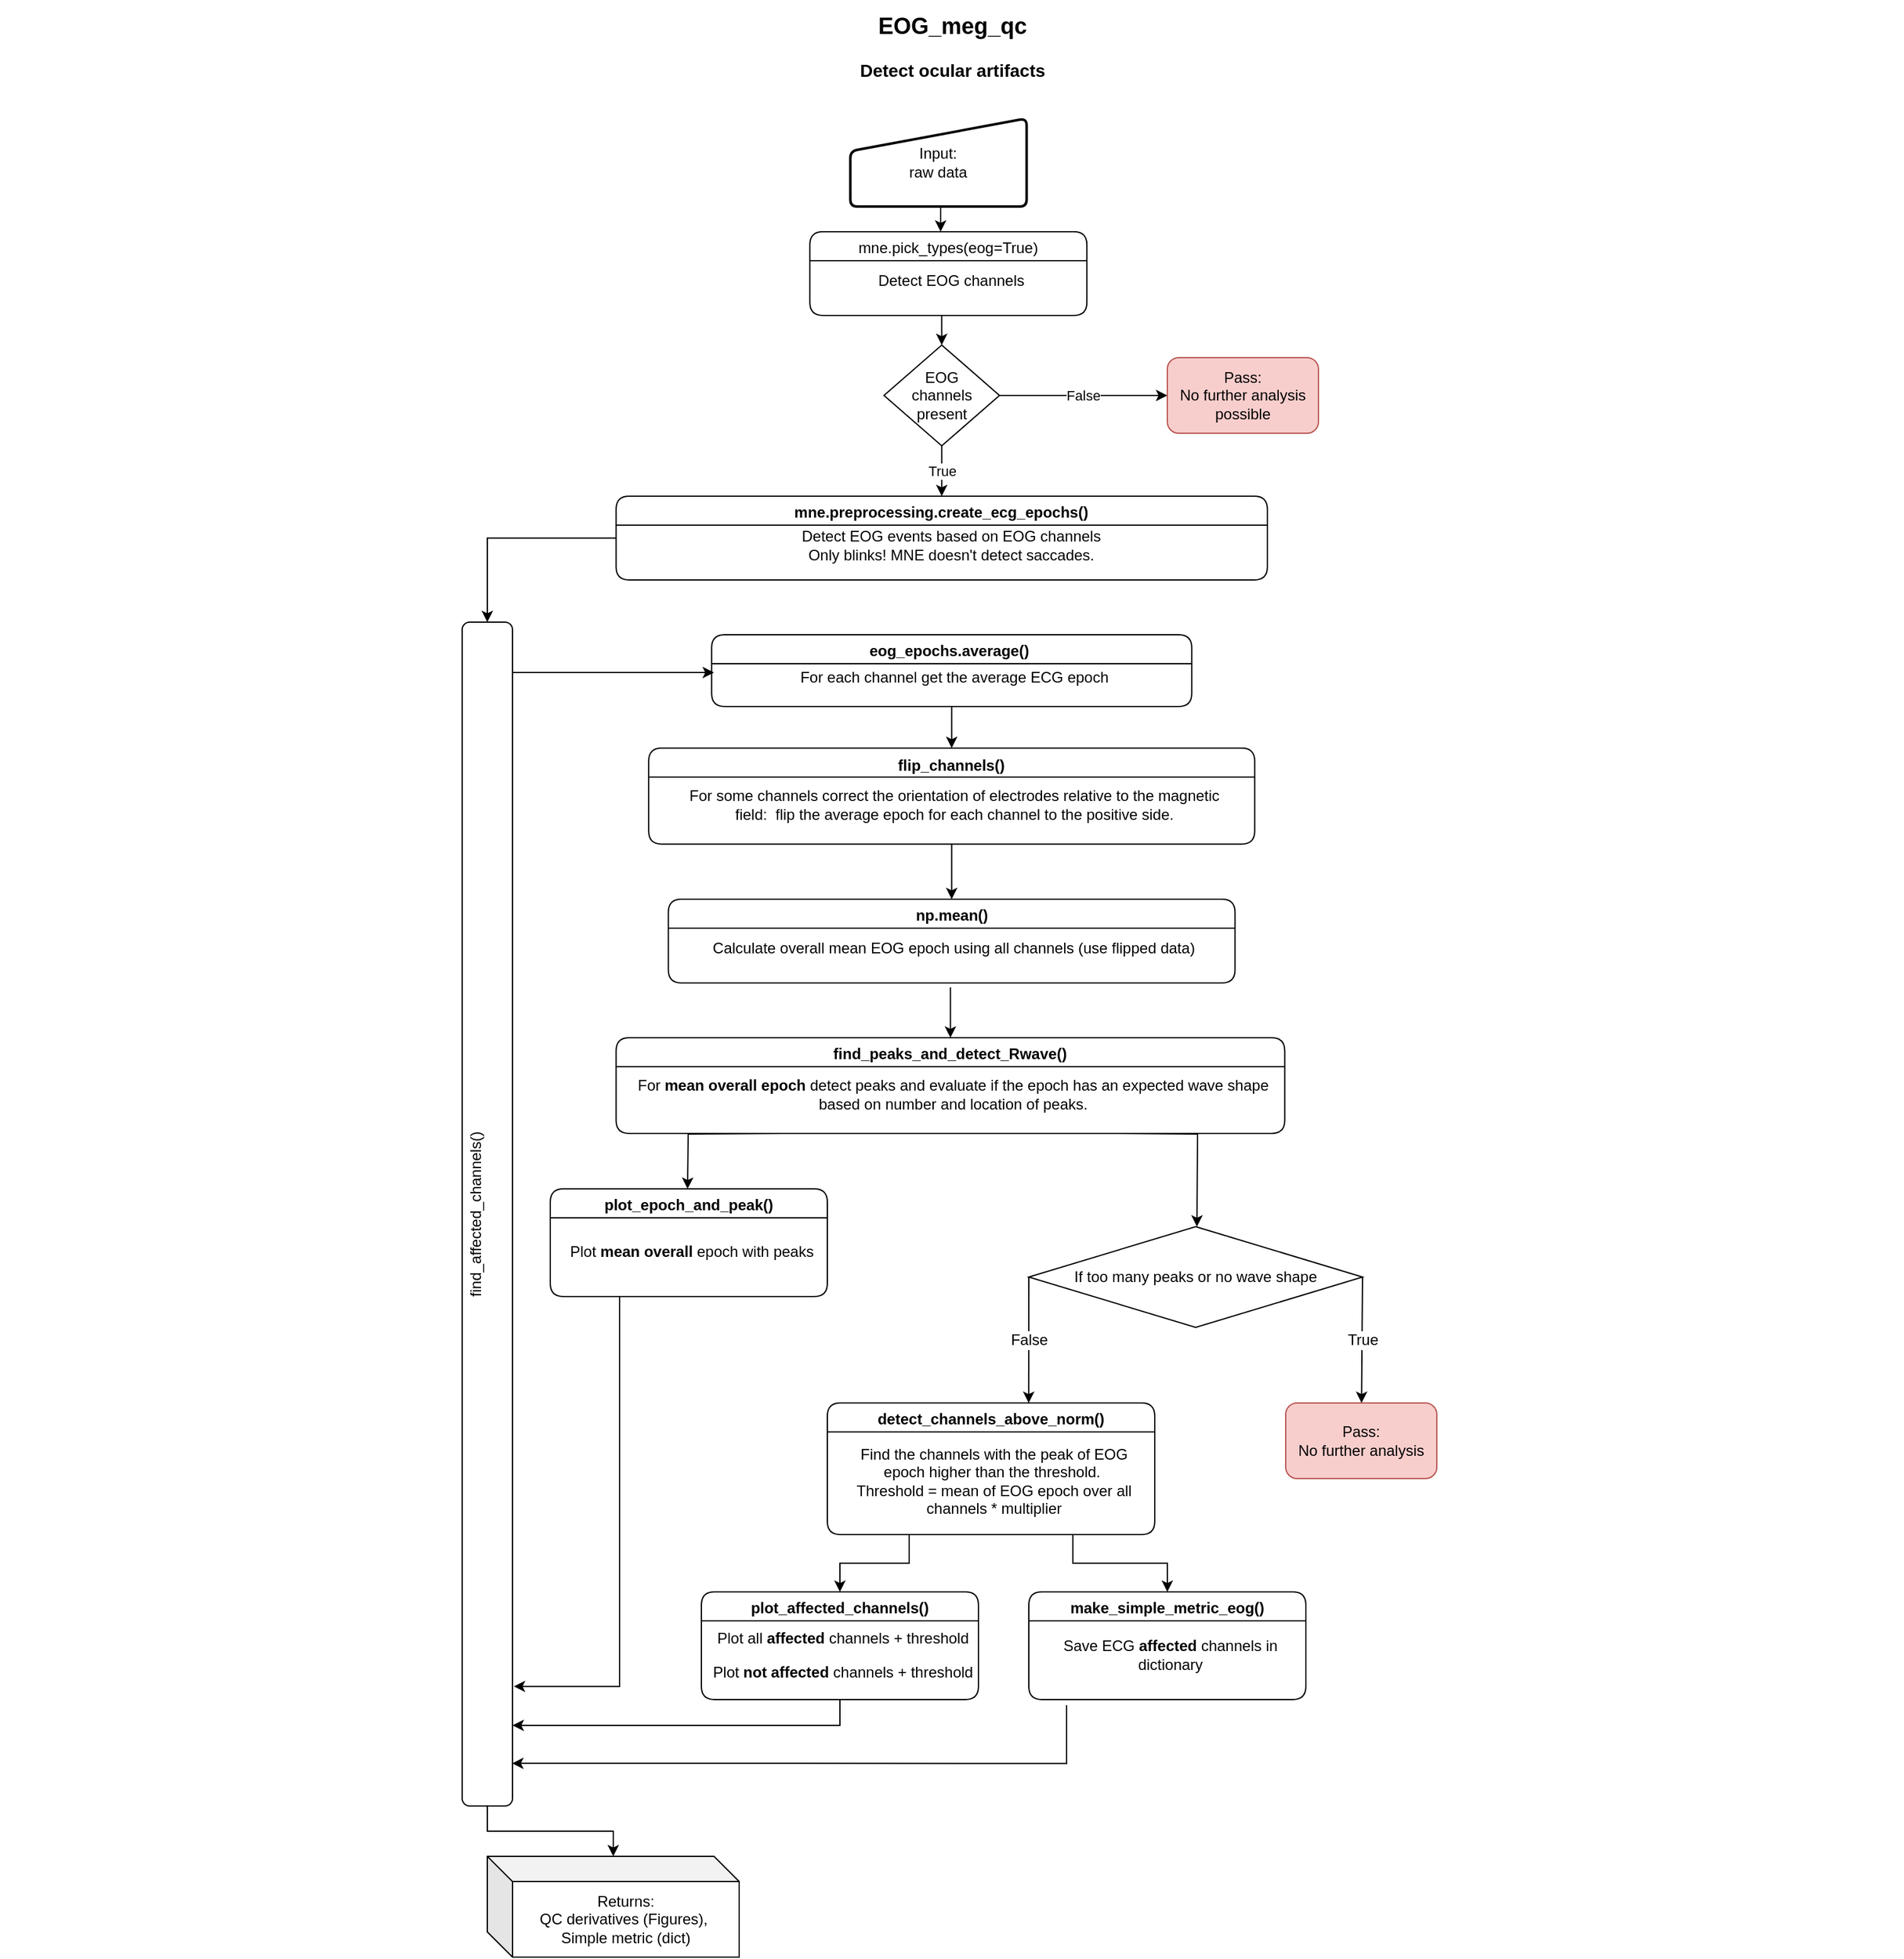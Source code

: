 <mxfile version="20.8.16" type="device"><diagram name="Page-1" id="929967ad-93f9-6ef4-fab6-5d389245f69c"><mxGraphModel dx="2874" dy="1614" grid="1" gridSize="10" guides="1" tooltips="1" connect="1" arrows="1" fold="1" page="0" pageScale="1.5" pageWidth="1169" pageHeight="826" background="none" math="0" shadow="0"><root><mxCell id="0" style=";html=1;"/><mxCell id="1" style=";html=1;" parent="0"/><mxCell id="1672d66443f91eb5-23" value="&lt;font style=&quot;font-size: 18px;&quot;&gt;EOG_meg_qc&lt;/font&gt;&lt;br&gt;&lt;font style=&quot;font-size: 14px;&quot;&gt;Detect ocular artifacts&lt;/font&gt;" style="text;strokeColor=none;fillColor=none;html=1;fontSize=28;fontStyle=1;verticalAlign=middle;align=center;" parent="1" vertex="1"><mxGeometry x="-606.24" y="-130" width="1510" height="40" as="geometry"/></mxCell><mxCell id="Gvl9bRai7-kqaHlmQmii-20" style="edgeStyle=orthogonalEdgeStyle;rounded=0;orthogonalLoop=1;jettySize=auto;html=1;fontSize=12;" parent="1" source="6Z27xeJ7nZHoDezGtsFD-11" target="Xjonhm2-U0B-5GK59xYq-40" edge="1"><mxGeometry relative="1" as="geometry"/></mxCell><mxCell id="6Z27xeJ7nZHoDezGtsFD-11" value="&lt;font style=&quot;font-size: 12px;&quot;&gt;find_affected_channels()&lt;br style=&quot;&quot;&gt;&lt;/font&gt;&lt;font style=&quot;font-size: 18px;&quot;&gt;&lt;span style=&quot;color: rgb(121, 94, 38); font-size: 18px;&quot;&gt;&lt;br style=&quot;font-size: 18px;&quot;&gt;&lt;/span&gt;&lt;/font&gt;" style="rounded=1;whiteSpace=wrap;html=1;fontSize=18;horizontal=0;fontFamily=Helvetica;" parent="1" vertex="1"><mxGeometry x="-240" y="350" width="40" height="940" as="geometry"/></mxCell><mxCell id="zAq0UgccNl3Q0LSlkQsO-5" style="edgeStyle=orthogonalEdgeStyle;rounded=0;orthogonalLoop=1;jettySize=auto;html=1;exitX=0.5;exitY=1;exitDx=0;exitDy=0;entryX=0.472;entryY=0;entryDx=0;entryDy=0;entryPerimeter=0;fontFamily=Helvetica;fontColor=#000000;" parent="1" source="Xjonhm2-U0B-5GK59xYq-1" target="zAq0UgccNl3Q0LSlkQsO-3" edge="1"><mxGeometry relative="1" as="geometry"/></mxCell><mxCell id="Xjonhm2-U0B-5GK59xYq-1" value="Input:&lt;br&gt;raw data" style="html=1;strokeWidth=2;shape=manualInput;whiteSpace=wrap;rounded=1;size=26;arcSize=11;fontFamily=Helvetica;" parent="1" vertex="1"><mxGeometry x="68.27" y="-50" width="140" height="70" as="geometry"/></mxCell><mxCell id="Xjonhm2-U0B-5GK59xYq-2" value="" style="group" parent="1" vertex="1" connectable="0"><mxGeometry x="-117.75" y="250" width="527.75" height="70" as="geometry"/></mxCell><mxCell id="Xjonhm2-U0B-5GK59xYq-3" value="&lt;div style=&quot;font-size: 12px;&quot;&gt;&lt;font style=&quot;font-size: 12px;&quot;&gt;Detect EOG events&amp;nbsp;&lt;/font&gt;&lt;span style=&quot;background-color: initial;&quot;&gt;based on EOG channels&lt;/span&gt;&lt;/div&gt;&lt;div style=&quot;font-size: 12px;&quot;&gt;Only blinks! MNE doesn't detect saccades.&lt;/div&gt;" style="text;html=1;strokeColor=none;fillColor=default;align=center;verticalAlign=middle;whiteSpace=wrap;rounded=0;fontSize=18;spacingTop=5;spacing=0;spacingBottom=5;spacingLeft=10;spacingRight=5;container=0;" parent="Xjonhm2-U0B-5GK59xYq-2" vertex="1"><mxGeometry y="8.4" width="527.75" height="61.6" as="geometry"/></mxCell><mxCell id="Xjonhm2-U0B-5GK59xYq-4" value="&lt;div style=&quot;border-color: var(--border-color); line-height: 18px; font-size: 12px;&quot;&gt;&lt;font style=&quot;border-color: var(--border-color); font-size: 12px;&quot;&gt;mne.preprocessing.&lt;/font&gt;&lt;span style=&quot;background-color: initial;&quot;&gt;create_ecg_epochs()&lt;/span&gt;&lt;/div&gt;" style="swimlane;whiteSpace=wrap;html=1;fontSize=18;container=0;rounded=1;perimeterSpacing=0;fillColor=default;fillStyle=solid;swimlaneLine=1;startSize=23;" parent="Xjonhm2-U0B-5GK59xYq-2" vertex="1"><mxGeometry width="517.195" height="66.5" as="geometry"/></mxCell><mxCell id="Xjonhm2-U0B-5GK59xYq-5" value="" style="group" parent="1" vertex="1" connectable="0"><mxGeometry x="-41.87" y="360" width="381.25" height="60" as="geometry"/></mxCell><mxCell id="Xjonhm2-U0B-5GK59xYq-6" value="&lt;div style=&quot;font-size: 12px;&quot;&gt;&lt;p style=&quot;border-color: var(--border-color); text-align: left;&quot;&gt;For each channel get the average ECG epoch&lt;/p&gt;&lt;/div&gt;" style="text;html=1;strokeColor=none;fillColor=default;align=center;verticalAlign=middle;whiteSpace=wrap;rounded=0;fontSize=18;spacingTop=5;spacing=0;spacingBottom=5;spacingLeft=10;spacingRight=5;container=0;" parent="Xjonhm2-U0B-5GK59xYq-5" vertex="1"><mxGeometry y="7.2" width="381.25" height="52.8" as="geometry"/></mxCell><mxCell id="Xjonhm2-U0B-5GK59xYq-7" value="&lt;div style=&quot;border-color: var(--border-color); line-height: 18px; font-size: 12px;&quot;&gt;eog_epochs&lt;span style=&quot;border-color: var(--border-color); background-color: initial;&quot;&gt;.&lt;/span&gt;&lt;span style=&quot;border-color: var(--border-color); background-color: initial;&quot;&gt;average()&amp;nbsp;&lt;/span&gt;&lt;br&gt;&lt;/div&gt;" style="swimlane;whiteSpace=wrap;html=1;fontSize=18;container=0;rounded=1;perimeterSpacing=0;fillColor=default;fillStyle=solid;swimlaneLine=1;startSize=23;" parent="Xjonhm2-U0B-5GK59xYq-5" vertex="1"><mxGeometry width="381.25" height="57" as="geometry"/></mxCell><mxCell id="Xjonhm2-U0B-5GK59xYq-8" value="" style="group;fontSize=12;" parent="1" vertex="1" connectable="0"><mxGeometry x="-91.87" y="450" width="481.25" height="80" as="geometry"/></mxCell><mxCell id="Xjonhm2-U0B-5GK59xYq-9" value="&lt;p style=&quot;border-color: var(--border-color);&quot;&gt;For some channels correct the orientation of electrodes relative to the magnetic field:&amp;nbsp;&amp;nbsp;&lt;span style=&quot;background-color: initial;&quot;&gt;flip the average epoch for each channel&amp;nbsp;&lt;/span&gt;&lt;span style=&quot;background-color: initial;&quot;&gt;to the positive side.&lt;/span&gt;&lt;/p&gt;" style="text;html=1;strokeColor=none;fillColor=default;align=center;verticalAlign=middle;whiteSpace=wrap;rounded=0;fontSize=12;spacingTop=5;spacing=0;spacingBottom=5;spacingLeft=10;spacingRight=5;container=0;" parent="Xjonhm2-U0B-5GK59xYq-8" vertex="1"><mxGeometry y="9.143" width="481.25" height="70.857" as="geometry"/></mxCell><mxCell id="Xjonhm2-U0B-5GK59xYq-10" value="&lt;font style=&quot;font-size: 12px;&quot;&gt;flip_channels()&lt;/font&gt;" style="swimlane;whiteSpace=wrap;html=1;fontSize=18;container=0;rounded=1;perimeterSpacing=0;fillColor=default;fillStyle=solid;swimlaneLine=1;" parent="Xjonhm2-U0B-5GK59xYq-8" vertex="1"><mxGeometry width="481.25" height="76.19" as="geometry"/></mxCell><mxCell id="Xjonhm2-U0B-5GK59xYq-14" value="" style="group" parent="1" vertex="1" connectable="0"><mxGeometry x="-76.25" y="570" width="450" height="70" as="geometry"/></mxCell><mxCell id="Xjonhm2-U0B-5GK59xYq-15" value="&lt;div style=&quot;font-size: 12px;&quot;&gt;&lt;p style=&quot;border-color: var(--border-color); text-align: left;&quot;&gt;&lt;font style=&quot;border-color: var(--border-color); font-size: 12px; background-color: initial;&quot;&gt;Calculate overall mean EOG epoch using&lt;/font&gt;&amp;nbsp;all channels (use flipped data)&lt;br&gt;&lt;/p&gt;&lt;/div&gt;" style="text;html=1;strokeColor=none;fillColor=default;align=center;verticalAlign=middle;whiteSpace=wrap;rounded=0;fontSize=18;spacingTop=5;spacing=0;spacingBottom=5;spacingLeft=10;spacingRight=5;container=0;" parent="Xjonhm2-U0B-5GK59xYq-14" vertex="1"><mxGeometry x="-1" y="8.4" width="450.0" height="61.6" as="geometry"/></mxCell><mxCell id="Xjonhm2-U0B-5GK59xYq-16" value="&lt;div style=&quot;border-color: var(--border-color); line-height: 18px; font-size: 12px;&quot;&gt;np.mean(&lt;span style=&quot;border-color: var(--border-color);&quot;&gt;)&lt;/span&gt;&lt;br&gt;&lt;/div&gt;" style="swimlane;whiteSpace=wrap;html=1;fontSize=18;container=0;rounded=1;perimeterSpacing=0;fillColor=default;fillStyle=solid;swimlaneLine=1;startSize=23;" parent="Xjonhm2-U0B-5GK59xYq-14" vertex="1"><mxGeometry width="450.0" height="66.5" as="geometry"/></mxCell><mxCell id="Xjonhm2-U0B-5GK59xYq-17" value="" style="group" parent="1" vertex="1" connectable="0"><mxGeometry x="-117.75" y="680" width="531" height="80" as="geometry"/></mxCell><mxCell id="Xjonhm2-U0B-5GK59xYq-18" value="&lt;div style=&quot;font-size: 12px;&quot;&gt;&lt;p style=&quot;border-color: var(--border-color);&quot;&gt;&lt;font style=&quot;border-color: var(--border-color); font-size: 12px; background-color: initial;&quot;&gt;For&amp;nbsp;&lt;b style=&quot;border-color: var(--border-color);&quot;&gt;mean overall epoch&amp;nbsp;&lt;/b&gt;&lt;/font&gt;detect peaks and evaluate if the epoch has an expected wave shape based on number and location of peaks.&lt;br style=&quot;border-color: var(--border-color); font-size: 18px;&quot;&gt;&lt;/p&gt;&lt;/div&gt;" style="text;html=1;strokeColor=none;fillColor=default;align=center;verticalAlign=middle;whiteSpace=wrap;rounded=0;fontSize=18;spacingTop=5;spacing=0;spacingBottom=5;spacingLeft=10;spacingRight=5;container=0;" parent="Xjonhm2-U0B-5GK59xYq-17" vertex="1"><mxGeometry y="9.6" width="531" height="70.4" as="geometry"/></mxCell><mxCell id="Xjonhm2-U0B-5GK59xYq-19" value="&lt;div style=&quot;border-color: var(--border-color); line-height: 18px; font-size: 12px;&quot;&gt;find_peaks_and_detect_Rwave()&lt;br&gt;&lt;/div&gt;" style="swimlane;whiteSpace=wrap;html=1;fontSize=18;container=0;rounded=1;perimeterSpacing=0;fillColor=default;fillStyle=solid;swimlaneLine=1;startSize=23;" parent="Xjonhm2-U0B-5GK59xYq-17" vertex="1"><mxGeometry width="531" height="76" as="geometry"/></mxCell><mxCell id="Xjonhm2-U0B-5GK59xYq-20" value="" style="group" parent="1" vertex="1" connectable="0"><mxGeometry x="-50" y="1120" width="220" height="90" as="geometry"/></mxCell><mxCell id="Xjonhm2-U0B-5GK59xYq-21" value="&lt;div style=&quot;font-size: 12px;&quot;&gt;&lt;p style=&quot;border-color: var(--border-color);&quot;&gt;Plot all&lt;b&gt; affected&lt;/b&gt; channels + threshold&lt;/p&gt;&lt;p style=&quot;border-color: var(--border-color);&quot;&gt;Plot &lt;b&gt;not affected &lt;/b&gt;channels + threshold&lt;/p&gt;&lt;/div&gt;" style="text;html=1;strokeColor=none;fillColor=default;align=center;verticalAlign=middle;whiteSpace=wrap;rounded=0;fontSize=18;spacingTop=5;spacing=0;spacingBottom=5;spacingLeft=10;spacingRight=5;container=0;" parent="Xjonhm2-U0B-5GK59xYq-20" vertex="1"><mxGeometry y="10.8" width="220" height="79.2" as="geometry"/></mxCell><mxCell id="Xjonhm2-U0B-5GK59xYq-22" value="&lt;div style=&quot;border-color: var(--border-color); line-height: 18px; font-size: 12px;&quot;&gt;plot_affected_channels()&lt;br&gt;&lt;/div&gt;" style="swimlane;whiteSpace=wrap;html=1;fontSize=18;container=0;rounded=1;perimeterSpacing=0;fillColor=default;fillStyle=solid;swimlaneLine=1;startSize=23;" parent="Xjonhm2-U0B-5GK59xYq-20" vertex="1"><mxGeometry width="220" height="85.5" as="geometry"/></mxCell><mxCell id="Xjonhm2-U0B-5GK59xYq-23" value="" style="group" parent="1" vertex="1" connectable="0"><mxGeometry x="-170" y="800" width="220" height="90" as="geometry"/></mxCell><mxCell id="Xjonhm2-U0B-5GK59xYq-24" value="&lt;div style=&quot;font-size: 12px;&quot;&gt;&lt;p style=&quot;border-color: var(--border-color); text-align: left;&quot;&gt;Plot&amp;nbsp;&lt;b style=&quot;border-color: var(--border-color); text-align: center;&quot;&gt;mean overall&lt;/b&gt;&lt;span style=&quot;text-align: center;&quot;&gt;&amp;nbsp;epoch with peaks&lt;/span&gt;&lt;br&gt;&lt;/p&gt;&lt;/div&gt;" style="text;html=1;strokeColor=none;fillColor=default;align=center;verticalAlign=middle;whiteSpace=wrap;rounded=0;fontSize=18;spacingTop=5;spacing=0;spacingBottom=5;spacingLeft=10;spacingRight=5;container=0;" parent="Xjonhm2-U0B-5GK59xYq-23" vertex="1"><mxGeometry y="10.8" width="220" height="79.2" as="geometry"/></mxCell><mxCell id="Xjonhm2-U0B-5GK59xYq-25" value="&lt;div style=&quot;border-color: var(--border-color); line-height: 18px; font-size: 12px;&quot;&gt;plot_epoch_and_peak()&lt;br&gt;&lt;/div&gt;" style="swimlane;whiteSpace=wrap;html=1;fontSize=18;container=0;rounded=1;perimeterSpacing=0;fillColor=default;fillStyle=solid;swimlaneLine=1;startSize=23;" parent="Xjonhm2-U0B-5GK59xYq-23" vertex="1"><mxGeometry width="220" height="85.5" as="geometry"/></mxCell><mxCell id="Xjonhm2-U0B-5GK59xYq-26" value="If too many peaks or no wave shape" style="rhombus;whiteSpace=wrap;html=1;fontSize=12;" parent="1" vertex="1"><mxGeometry x="210" y="830" width="265" height="80" as="geometry"/></mxCell><mxCell id="Xjonhm2-U0B-5GK59xYq-27" value="Pass:&lt;br&gt;No further analysis" style="rounded=1;whiteSpace=wrap;html=1;fontSize=12;fillColor=#f8cecc;strokeColor=#b85450;" parent="1" vertex="1"><mxGeometry x="414" y="970" width="120" height="60" as="geometry"/></mxCell><mxCell id="Xjonhm2-U0B-5GK59xYq-30" value="" style="group" parent="1" vertex="1" connectable="0"><mxGeometry x="50" y="970" width="260" height="110" as="geometry"/></mxCell><mxCell id="Xjonhm2-U0B-5GK59xYq-31" value="&lt;div style=&quot;font-size: 12px;&quot;&gt;&lt;div style=&quot;border-color: var(--border-color);&quot;&gt;Find the channels with the&amp;nbsp;&lt;span style=&quot;border-color: var(--border-color); background-color: initial;&quot;&gt;peak&lt;/span&gt;&lt;span style=&quot;border-color: var(--border-color); background-color: initial;&quot;&gt;&amp;nbsp;of EOG epoch higher than the threshold.&amp;nbsp;&lt;/span&gt;&lt;/div&gt;&lt;div style=&quot;border-color: var(--border-color);&quot;&gt;&lt;span style=&quot;border-color: var(--border-color); background-color: initial;&quot;&gt;Threshold = mean of EOG epoch over all channels * multiplier&lt;/span&gt;&lt;/div&gt;&lt;/div&gt;" style="text;html=1;strokeColor=none;fillColor=default;align=center;verticalAlign=middle;whiteSpace=wrap;rounded=0;fontSize=18;spacingTop=5;spacing=0;spacingBottom=5;spacingLeft=10;spacingRight=5;container=0;" parent="Xjonhm2-U0B-5GK59xYq-30" vertex="1"><mxGeometry y="13.2" width="260.0" height="96.8" as="geometry"/></mxCell><mxCell id="Xjonhm2-U0B-5GK59xYq-32" value="&lt;div style=&quot;border-color: var(--border-color); line-height: 18px; font-size: 12px;&quot;&gt;detect_channels_above_norm()&lt;br&gt;&lt;/div&gt;" style="swimlane;whiteSpace=wrap;html=1;fontSize=18;container=0;rounded=1;perimeterSpacing=0;fillColor=default;fillStyle=solid;swimlaneLine=1;startSize=23;" parent="Xjonhm2-U0B-5GK59xYq-30" vertex="1"><mxGeometry width="260.0" height="104.5" as="geometry"/></mxCell><mxCell id="Xjonhm2-U0B-5GK59xYq-37" value="" style="group" parent="1" vertex="1" connectable="0"><mxGeometry x="210" y="1120" width="220" height="90" as="geometry"/></mxCell><mxCell id="Xjonhm2-U0B-5GK59xYq-38" value="&lt;div style=&quot;font-size: 12px;&quot;&gt;&lt;p style=&quot;border-color: var(--border-color);&quot;&gt;Save ECG&amp;nbsp;&lt;b&gt;affected&lt;/b&gt; channels in dictionary&lt;br&gt;&lt;/p&gt;&lt;/div&gt;" style="text;html=1;strokeColor=none;fillColor=default;align=center;verticalAlign=middle;whiteSpace=wrap;rounded=0;fontSize=18;spacingTop=5;spacing=0;spacingBottom=5;spacingLeft=10;spacingRight=5;container=0;" parent="Xjonhm2-U0B-5GK59xYq-37" vertex="1"><mxGeometry y="10.8" width="220" height="79.2" as="geometry"/></mxCell><mxCell id="Xjonhm2-U0B-5GK59xYq-39" value="&lt;div style=&quot;border-color: var(--border-color); line-height: 18px; font-size: 12px;&quot;&gt;make_simple_metric_eog()&lt;br&gt;&lt;/div&gt;" style="swimlane;whiteSpace=wrap;html=1;fontSize=18;container=0;rounded=1;perimeterSpacing=0;fillColor=default;fillStyle=solid;swimlaneLine=1;startSize=23;" parent="Xjonhm2-U0B-5GK59xYq-37" vertex="1"><mxGeometry width="220" height="85.5" as="geometry"/></mxCell><mxCell id="Xjonhm2-U0B-5GK59xYq-40" value="&lt;div style=&quot;border-color: var(--border-color);&quot;&gt;Returns:&lt;/div&gt;&lt;div style=&quot;border-color: var(--border-color);&quot;&gt;QC derivatives (Figures),&amp;nbsp;&lt;/div&gt;&lt;div style=&quot;border-color: var(--border-color);&quot;&gt;Simple metric (dict)&lt;/div&gt;" style="shape=cube;whiteSpace=wrap;html=1;boundedLbl=1;backgroundOutline=1;darkOpacity=0.05;darkOpacity2=0.1;" parent="1" vertex="1"><mxGeometry x="-220" y="1330" width="200" height="80" as="geometry"/></mxCell><mxCell id="Xjonhm2-U0B-5GK59xYq-54" style="edgeStyle=orthogonalEdgeStyle;rounded=0;orthogonalLoop=1;jettySize=auto;html=1;exitX=0.5;exitY=1;exitDx=0;exitDy=0;entryX=0.5;entryY=0;entryDx=0;entryDy=0;fontSize=12;" parent="1" source="Xjonhm2-U0B-5GK59xYq-7" target="Xjonhm2-U0B-5GK59xYq-10" edge="1"><mxGeometry relative="1" as="geometry"/></mxCell><mxCell id="Xjonhm2-U0B-5GK59xYq-55" style="edgeStyle=orthogonalEdgeStyle;rounded=0;orthogonalLoop=1;jettySize=auto;html=1;exitX=0.5;exitY=1;exitDx=0;exitDy=0;entryX=0.5;entryY=0;entryDx=0;entryDy=0;fontSize=12;" parent="1" source="Xjonhm2-U0B-5GK59xYq-10" target="Xjonhm2-U0B-5GK59xYq-16" edge="1"><mxGeometry relative="1" as="geometry"/></mxCell><mxCell id="Xjonhm2-U0B-5GK59xYq-56" style="edgeStyle=orthogonalEdgeStyle;rounded=0;orthogonalLoop=1;jettySize=auto;html=1;exitX=0.5;exitY=1;exitDx=0;exitDy=0;entryX=0.5;entryY=0;entryDx=0;entryDy=0;fontSize=12;" parent="1" source="Xjonhm2-U0B-5GK59xYq-15" target="Xjonhm2-U0B-5GK59xYq-19" edge="1"><mxGeometry relative="1" as="geometry"/></mxCell><mxCell id="Xjonhm2-U0B-5GK59xYq-57" style="edgeStyle=orthogonalEdgeStyle;rounded=0;orthogonalLoop=1;jettySize=auto;html=1;exitX=0.25;exitY=1;exitDx=0;exitDy=0;entryX=0.5;entryY=0;entryDx=0;entryDy=0;fontSize=12;" parent="1" source="Xjonhm2-U0B-5GK59xYq-32" target="Xjonhm2-U0B-5GK59xYq-22" edge="1"><mxGeometry relative="1" as="geometry"/></mxCell><mxCell id="Xjonhm2-U0B-5GK59xYq-58" style="edgeStyle=orthogonalEdgeStyle;rounded=0;orthogonalLoop=1;jettySize=auto;html=1;exitX=0.75;exitY=1;exitDx=0;exitDy=0;fontSize=12;" parent="1" source="Xjonhm2-U0B-5GK59xYq-32" target="Xjonhm2-U0B-5GK59xYq-39" edge="1"><mxGeometry relative="1" as="geometry"/></mxCell><mxCell id="Gvl9bRai7-kqaHlmQmii-4" style="edgeStyle=orthogonalEdgeStyle;rounded=0;orthogonalLoop=1;jettySize=auto;html=1;entryX=0.5;entryY=0;entryDx=0;entryDy=0;fontSize=12;" parent="1" source="Xjonhm2-U0B-5GK59xYq-4" target="6Z27xeJ7nZHoDezGtsFD-11" edge="1"><mxGeometry relative="1" as="geometry"/></mxCell><mxCell id="Gvl9bRai7-kqaHlmQmii-7" value="" style="endArrow=classic;html=1;rounded=0;fontSize=12;" parent="1" edge="1"><mxGeometry width="50" height="50" relative="1" as="geometry"><mxPoint x="-200" y="390" as="sourcePoint"/><mxPoint x="-40" y="390" as="targetPoint"/></mxGeometry></mxCell><mxCell id="Gvl9bRai7-kqaHlmQmii-10" style="edgeStyle=orthogonalEdgeStyle;rounded=0;orthogonalLoop=1;jettySize=auto;html=1;fontSize=12;exitX=0.5;exitY=1;exitDx=0;exitDy=0;" parent="1" source="Xjonhm2-U0B-5GK59xYq-22" target="6Z27xeJ7nZHoDezGtsFD-11" edge="1"><mxGeometry relative="1" as="geometry"><Array as="points"><mxPoint x="60" y="1226"/></Array></mxGeometry></mxCell><mxCell id="Gvl9bRai7-kqaHlmQmii-11" style="edgeStyle=orthogonalEdgeStyle;rounded=0;orthogonalLoop=1;jettySize=auto;html=1;entryX=0.992;entryY=0.964;entryDx=0;entryDy=0;entryPerimeter=0;fontSize=12;" parent="1" source="Xjonhm2-U0B-5GK59xYq-38" target="6Z27xeJ7nZHoDezGtsFD-11" edge="1"><mxGeometry relative="1" as="geometry"><Array as="points"><mxPoint x="240" y="1256"/></Array></mxGeometry></mxCell><mxCell id="Gvl9bRai7-kqaHlmQmii-12" value="" style="endArrow=classic;html=1;rounded=0;fontSize=12;exitX=0;exitY=0.5;exitDx=0;exitDy=0;entryX=0.615;entryY=0;entryDx=0;entryDy=0;entryPerimeter=0;" parent="1" source="Xjonhm2-U0B-5GK59xYq-26" target="Xjonhm2-U0B-5GK59xYq-32" edge="1"><mxGeometry relative="1" as="geometry"><mxPoint x="100" y="1020" as="sourcePoint"/><mxPoint x="200" y="1020" as="targetPoint"/></mxGeometry></mxCell><mxCell id="Gvl9bRai7-kqaHlmQmii-13" value="False" style="edgeLabel;resizable=0;html=1;align=center;verticalAlign=middle;fontSize=12;" parent="Gvl9bRai7-kqaHlmQmii-12" connectable="0" vertex="1"><mxGeometry relative="1" as="geometry"/></mxCell><mxCell id="Gvl9bRai7-kqaHlmQmii-15" value="" style="endArrow=classic;html=1;rounded=0;fontSize=12;exitX=1;exitY=0.5;exitDx=0;exitDy=0;" parent="1" source="Xjonhm2-U0B-5GK59xYq-26" target="Xjonhm2-U0B-5GK59xYq-27" edge="1"><mxGeometry relative="1" as="geometry"><mxPoint x="100" y="1120" as="sourcePoint"/><mxPoint x="200" y="1120" as="targetPoint"/></mxGeometry></mxCell><mxCell id="Gvl9bRai7-kqaHlmQmii-16" value="True" style="edgeLabel;resizable=0;html=1;align=center;verticalAlign=middle;fontSize=12;" parent="Gvl9bRai7-kqaHlmQmii-15" connectable="0" vertex="1"><mxGeometry relative="1" as="geometry"/></mxCell><mxCell id="Gvl9bRai7-kqaHlmQmii-17" style="edgeStyle=orthogonalEdgeStyle;rounded=0;orthogonalLoop=1;jettySize=auto;html=1;exitX=0.75;exitY=1;exitDx=0;exitDy=0;entryX=0.5;entryY=0;entryDx=0;entryDy=0;fontSize=12;" parent="1" edge="1"><mxGeometry relative="1" as="geometry"><mxPoint x="281.5" y="756" as="sourcePoint"/><mxPoint x="343.5" y="830" as="targetPoint"/></mxGeometry></mxCell><mxCell id="Gvl9bRai7-kqaHlmQmii-18" style="edgeStyle=orthogonalEdgeStyle;rounded=0;orthogonalLoop=1;jettySize=auto;html=1;exitX=0.25;exitY=1;exitDx=0;exitDy=0;entryX=0.5;entryY=0;entryDx=0;entryDy=0;fontSize=12;" parent="1" edge="1"><mxGeometry relative="1" as="geometry"><mxPoint x="14" y="756" as="sourcePoint"/><mxPoint x="-61" y="800" as="targetPoint"/></mxGeometry></mxCell><mxCell id="Gvl9bRai7-kqaHlmQmii-19" style="edgeStyle=orthogonalEdgeStyle;rounded=0;orthogonalLoop=1;jettySize=auto;html=1;exitX=0.25;exitY=1;exitDx=0;exitDy=0;entryX=1.025;entryY=0.899;entryDx=0;entryDy=0;entryPerimeter=0;fontSize=12;" parent="1" source="Xjonhm2-U0B-5GK59xYq-25" target="6Z27xeJ7nZHoDezGtsFD-11" edge="1"><mxGeometry relative="1" as="geometry"><Array as="points"><mxPoint x="-115" y="1195"/></Array></mxGeometry></mxCell><mxCell id="zAq0UgccNl3Q0LSlkQsO-1" value="" style="group" parent="1" vertex="1" connectable="0"><mxGeometry x="36.12" y="40" width="220" height="70" as="geometry"/></mxCell><mxCell id="zAq0UgccNl3Q0LSlkQsO-2" value="&lt;div style=&quot;font-size: 12px;&quot;&gt;&lt;p style=&quot;border-color: var(--border-color); text-align: left;&quot;&gt;Detect EOG channels&lt;/p&gt;&lt;/div&gt;" style="text;html=1;strokeColor=none;fillColor=default;align=center;verticalAlign=middle;whiteSpace=wrap;rounded=0;fontSize=18;spacingTop=5;spacing=0;spacingBottom=5;spacingLeft=10;spacingRight=5;container=0;" parent="zAq0UgccNl3Q0LSlkQsO-1" vertex="1"><mxGeometry y="8.4" width="220" height="61.6" as="geometry"/></mxCell><mxCell id="zAq0UgccNl3Q0LSlkQsO-3" value="&lt;div style=&quot;border-color: var(--border-color); line-height: 18px; font-size: 12px;&quot;&gt;&lt;p style=&quot;font-weight: normal; line-height: 18px;&quot;&gt;mne.pick_types(eog=True)&lt;/p&gt;&lt;/div&gt;" style="swimlane;whiteSpace=wrap;html=1;fontSize=18;container=0;rounded=1;perimeterSpacing=0;fillColor=default;fillStyle=solid;swimlaneLine=1;startSize=23;" parent="zAq0UgccNl3Q0LSlkQsO-1" vertex="1"><mxGeometry width="220" height="66.5" as="geometry"/></mxCell><mxCell id="zAq0UgccNl3Q0LSlkQsO-4" value="EOG &lt;br&gt;channels present" style="rhombus;whiteSpace=wrap;html=1;fontFamily=Helvetica;fontColor=#000000;" parent="1" vertex="1"><mxGeometry x="94.98" y="130" width="91.73" height="80" as="geometry"/></mxCell><mxCell id="zAq0UgccNl3Q0LSlkQsO-6" style="edgeStyle=orthogonalEdgeStyle;rounded=0;orthogonalLoop=1;jettySize=auto;html=1;exitX=0.5;exitY=1;exitDx=0;exitDy=0;entryX=0.5;entryY=0;entryDx=0;entryDy=0;fontFamily=Helvetica;fontColor=#000000;" parent="1" source="zAq0UgccNl3Q0LSlkQsO-3" target="zAq0UgccNl3Q0LSlkQsO-4" edge="1"><mxGeometry relative="1" as="geometry"/></mxCell><mxCell id="zAq0UgccNl3Q0LSlkQsO-7" value="" style="endArrow=classic;html=1;rounded=0;fontFamily=Helvetica;fontColor=#000000;exitX=0.5;exitY=1;exitDx=0;exitDy=0;entryX=0.5;entryY=0;entryDx=0;entryDy=0;" parent="1" source="zAq0UgccNl3Q0LSlkQsO-4" target="Xjonhm2-U0B-5GK59xYq-4" edge="1"><mxGeometry relative="1" as="geometry"><mxPoint x="300" y="350" as="sourcePoint"/><mxPoint x="400" y="350" as="targetPoint"/><Array as="points"/></mxGeometry></mxCell><mxCell id="zAq0UgccNl3Q0LSlkQsO-8" value="True" style="edgeLabel;resizable=0;html=1;align=center;verticalAlign=middle;fontFamily=Helvetica;fontColor=#000000;" parent="zAq0UgccNl3Q0LSlkQsO-7" connectable="0" vertex="1"><mxGeometry relative="1" as="geometry"/></mxCell><mxCell id="W2ecVQ3ottxCxmChgsiQ-1" value="" style="endArrow=classic;html=1;rounded=0;exitX=1;exitY=0.5;exitDx=0;exitDy=0;" parent="1" source="zAq0UgccNl3Q0LSlkQsO-4" edge="1"><mxGeometry relative="1" as="geometry"><mxPoint x="250" y="280" as="sourcePoint"/><mxPoint x="320" y="170" as="targetPoint"/></mxGeometry></mxCell><mxCell id="W2ecVQ3ottxCxmChgsiQ-2" value="False" style="edgeLabel;resizable=0;html=1;align=center;verticalAlign=middle;" parent="W2ecVQ3ottxCxmChgsiQ-1" connectable="0" vertex="1"><mxGeometry relative="1" as="geometry"/></mxCell><mxCell id="W2ecVQ3ottxCxmChgsiQ-3" value="Pass:&lt;br&gt;No further analysis possible" style="rounded=1;whiteSpace=wrap;html=1;fontSize=12;fillColor=#f8cecc;strokeColor=#b85450;" parent="1" vertex="1"><mxGeometry x="320" y="140" width="120" height="60" as="geometry"/></mxCell></root></mxGraphModel></diagram></mxfile>